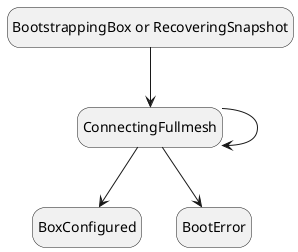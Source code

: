 @startuml

hide empty description
state "BootstrappingBox or RecoveringSnapshot" as BootstrappingBox
BootstrappingBox --> ConnectingFullmesh
ConnectingFullmesh --> BoxConfigured
ConnectingFullmesh --> ConnectingFullmesh
ConnectingFullmesh --> BootError

@enduml
